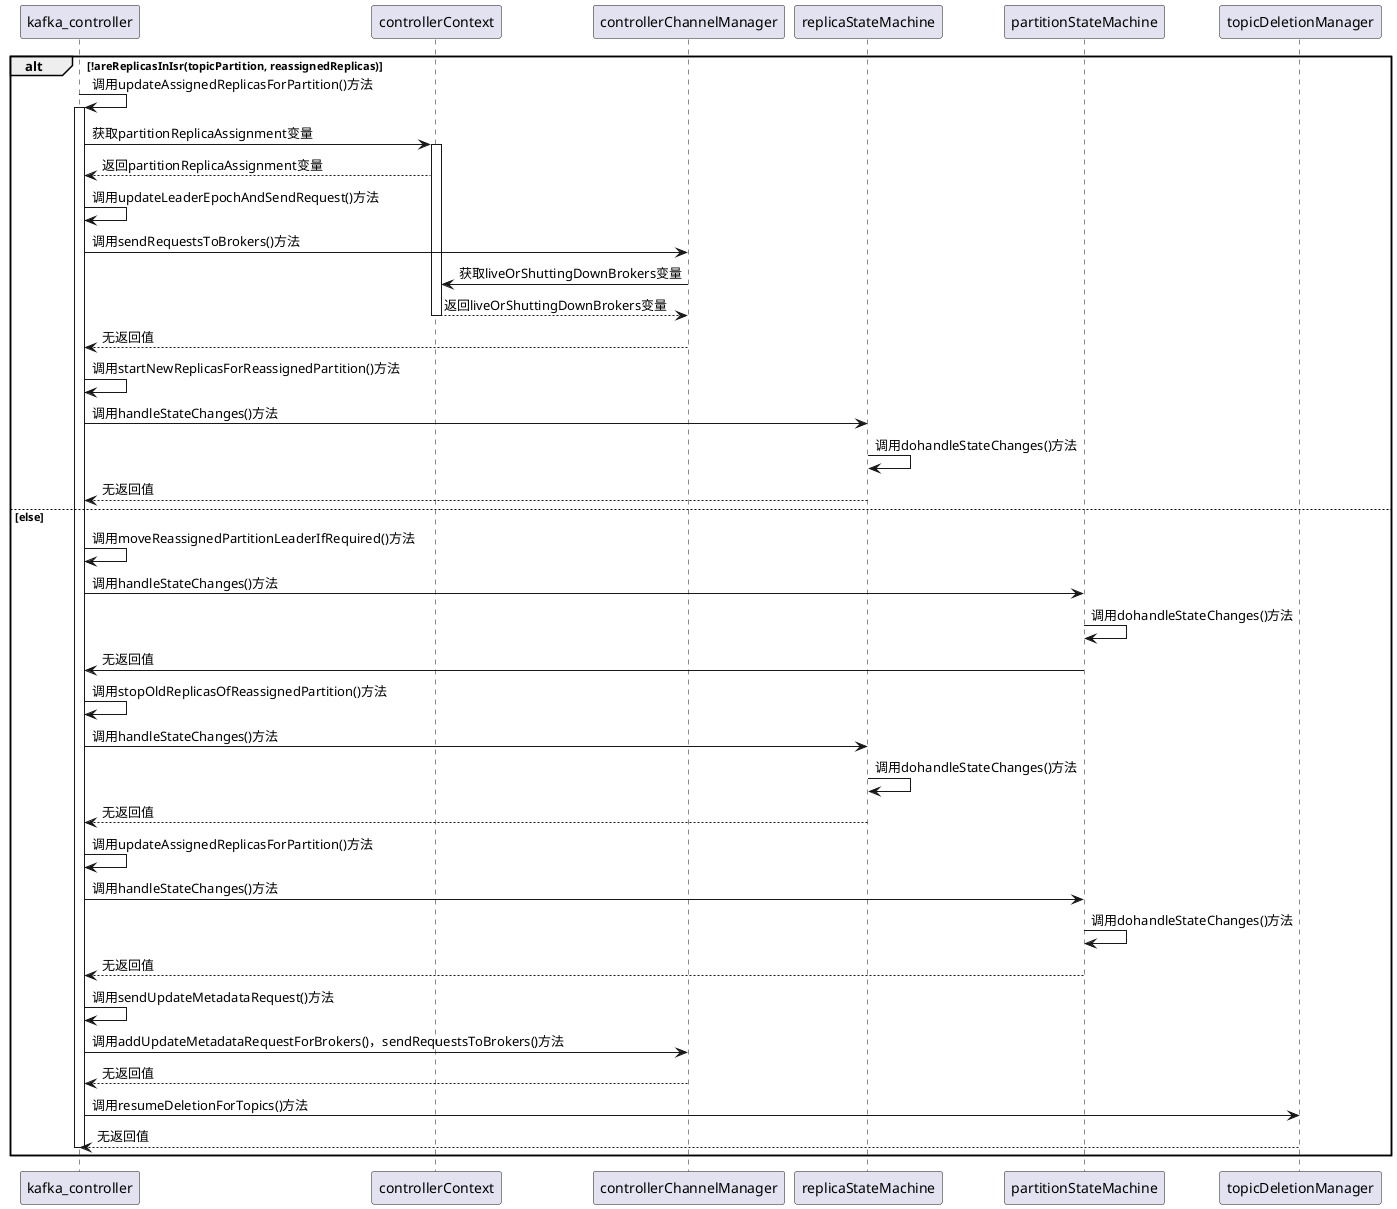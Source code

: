 @startuml

' actor Actor
' autonumber
alt !areReplicasInIsr(topicPartition, reassignedReplicas)
kafka_controller-> kafka_controller: 调用updateAssignedReplicasForPartition()方法
activate kafka_controller
kafka_controller-> controllerContext:获取partitionReplicaAssignment变量
activate controllerContext
controllerContext--> kafka_controller:返回partitionReplicaAssignment变量

kafka_controller-> kafka_controller: 调用updateLeaderEpochAndSendRequest()方法
kafka_controller-> controllerChannelManager: 调用sendRequestsToBrokers()方法
controllerChannelManager-> controllerContext:获取liveOrShuttingDownBrokers变量
controllerContext--> controllerChannelManager:返回liveOrShuttingDownBrokers变量
deactivate controllerContext
controllerChannelManager--> kafka_controller: 无返回值

kafka_controller-> kafka_controller: 调用startNewReplicasForReassignedPartition()方法
kafka_controller-> replicaStateMachine: 调用handleStateChanges()方法
replicaStateMachine-> replicaStateMachine: 调用dohandleStateChanges()方法
replicaStateMachine--> kafka_controller: 无返回值
else else

kafka_controller-> kafka_controller: 调用moveReassignedPartitionLeaderIfRequired()方法
kafka_controller-> partitionStateMachine: 调用handleStateChanges()方法
partitionStateMachine-> partitionStateMachine: 调用dohandleStateChanges()方法
partitionStateMachine-> kafka_controller: 无返回值

kafka_controller-> kafka_controller: 调用stopOldReplicasOfReassignedPartition()方法
kafka_controller-> replicaStateMachine: 调用handleStateChanges()方法
replicaStateMachine-> replicaStateMachine: 调用dohandleStateChanges()方法
replicaStateMachine--> kafka_controller: 无返回值

kafka_controller-> kafka_controller: 调用updateAssignedReplicasForPartition()方法
kafka_controller-> partitionStateMachine: 调用handleStateChanges()方法
partitionStateMachine-> partitionStateMachine: 调用dohandleStateChanges()方法
partitionStateMachine--> kafka_controller: 无返回值

kafka_controller-> kafka_controller: 调用sendUpdateMetadataRequest()方法
kafka_controller-> controllerChannelManager: 调用addUpdateMetadataRequestForBrokers()，sendRequestsToBrokers()方法
controllerChannelManager--> kafka_controller: 无返回值

kafka_controller-> topicDeletionManager: 调用resumeDeletionForTopics()方法
topicDeletionManager--> kafka_controller: 无返回值
deactivate kafka_controller

end


@enduml